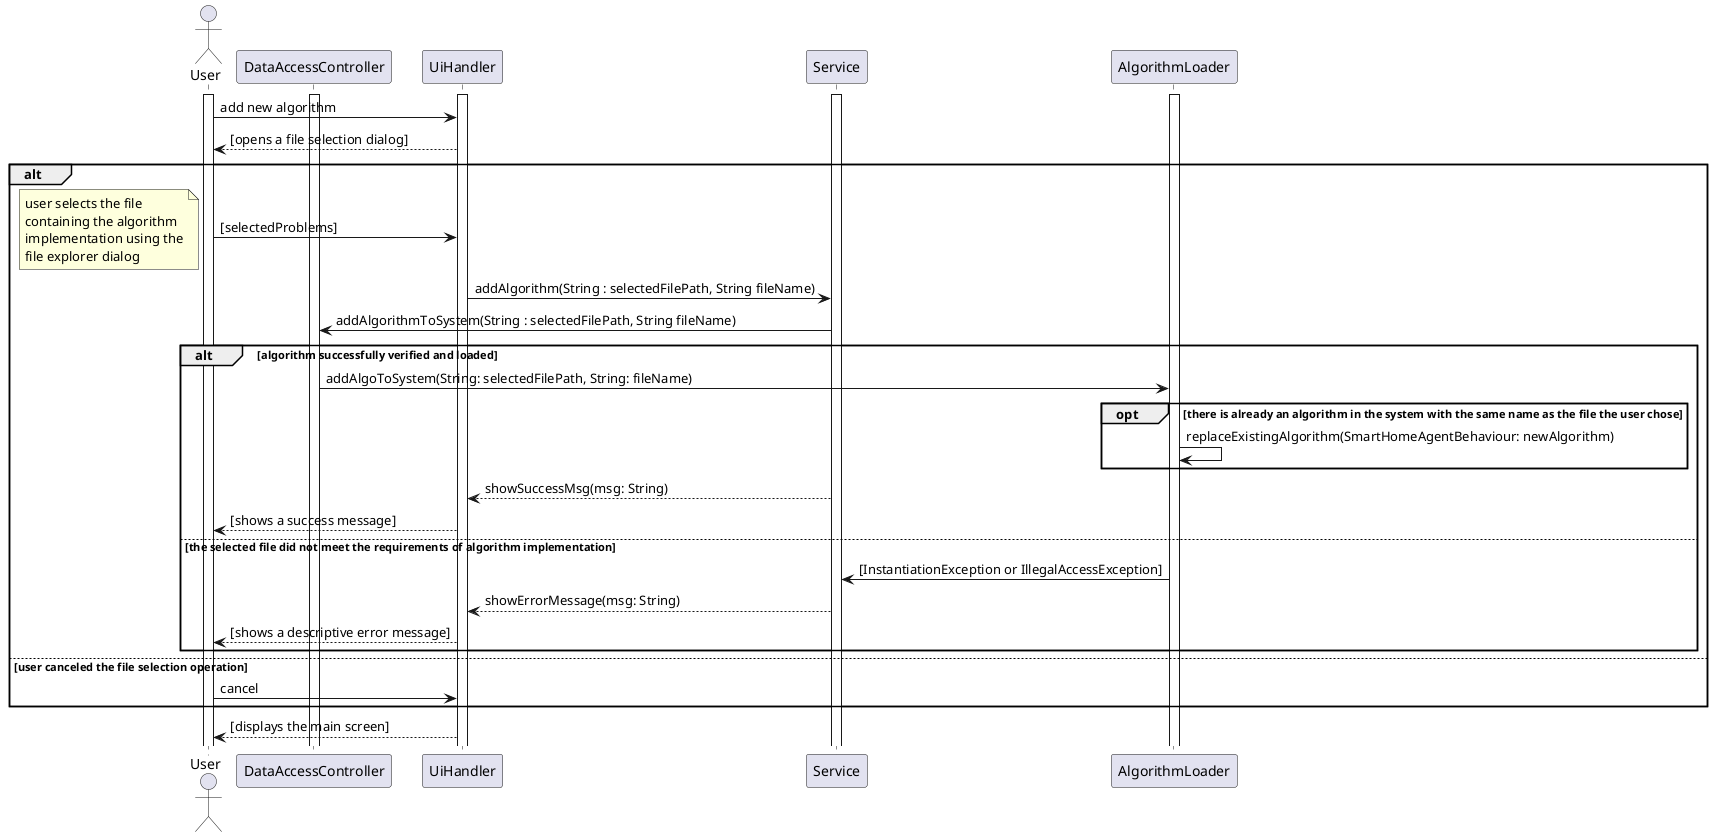 @startuml
actor User as u
participant DataAccessController as DAC

activate u
activate DAC
activate UiHandler
activate Service
activate AlgorithmLoader

u -> UiHandler : add new algorithm
UiHandler --> u : [opens a file selection dialog]
alt
    u -> UiHandler : [selectedProblems]
    note left
        user selects the file
        containing the algorithm
        implementation using the
        file explorer dialog
    end note
    UiHandler -> Service : addAlgorithm(String : selectedFilePath, String fileName)
    Service -> DAC : addAlgorithmToSystem(String : selectedFilePath, String fileName)

    alt algorithm successfully verified and loaded

        DAC -> AlgorithmLoader : addAlgoToSystem(String: selectedFilePath, String: fileName)

        opt there is already an algorithm in the system with the same name as the file the user chose
            AlgorithmLoader -> AlgorithmLoader : replaceExistingAlgorithm(SmartHomeAgentBehaviour: newAlgorithm)
        end

        Service --> UiHandler : showSuccessMsg(msg: String)
        UiHandler --> u : [shows a success message]

    else the selected file did not meet the requirements of algorithm implementation

        AlgorithmLoader -> Service : [InstantiationException or IllegalAccessException]
        Service --> UiHandler : showErrorMessage(msg: String)
        UiHandler --> u : [shows a descriptive error message]

    end

else user canceled the file selection operation

    u -> UiHandler : cancel
end

    UiHandler --> u : [displays the main screen]


@enduml